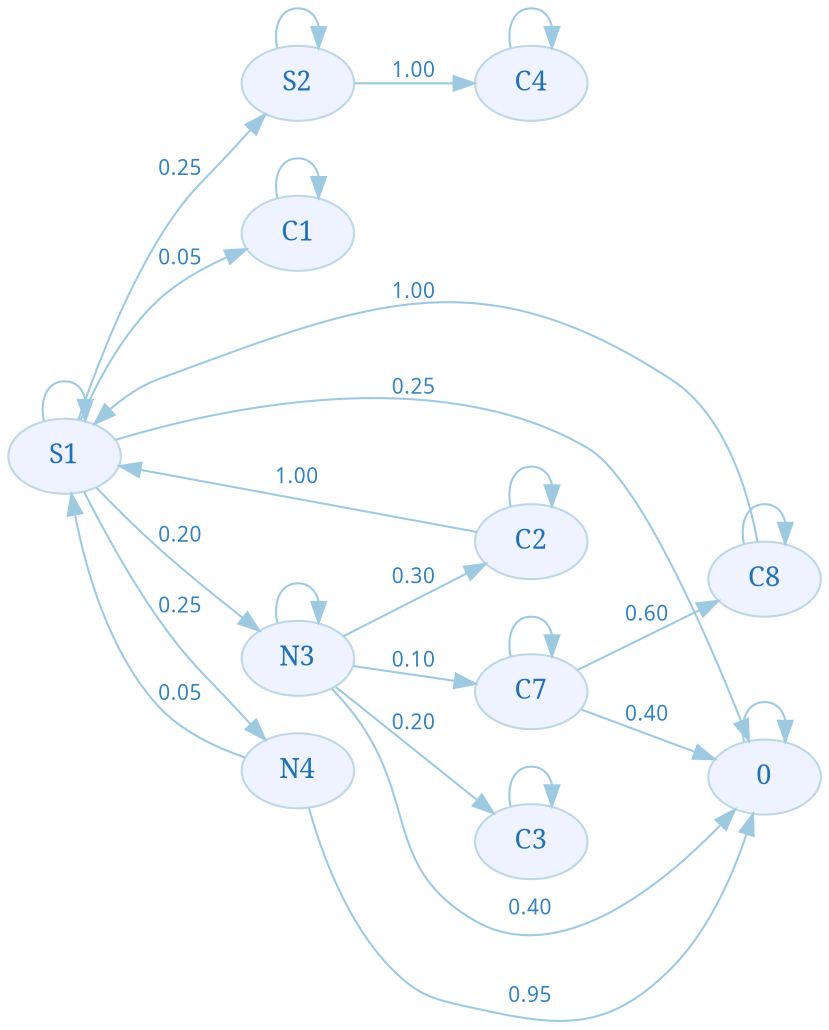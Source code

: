 digraph G {
    rankdir=LR;
    fontname="sans-serif";
    penwidth="0.1";
    edge [comment="Wildcard edge", 
          fontname="sans-serif", 
          fontsize=10, 
          colorscheme="blues3", 
          color=2, 
          fontcolor=3];
    node [fontname="serif", 
          fontsize=13, 
          fillcolor="1", 
          colorscheme="blues4", 
          color="2", 
          fontcolor="4", 
          style="filled"];
    "S1";
    "S2";
    "C1";
    "C2";
    "C3";
    "C4";
    "C7";
    "C8";
    "N3";
    "0";
    "S1" -> "S1";
    "S2" -> "S2";
    "C1" -> "C1";
    "C2" -> "C2";
    "C3" -> "C3";
    "C4" -> "C4";
    "C7" -> "C7";
    "C8" -> "C8";
    "N3" -> "N3";
    "0" -> "0";
    "S1" -> "C1"  [label="0.05"];
    "S1" -> "0"  [label="0.25"];
    "S1" -> "N3"  [label="0.20"];
    "S1" -> "S2"  [label="0.25"];
    "S2" -> "C4"  [label="1.00"];
    "C2" -> "S1"  [label="1.00"];
    "C7" -> "C8"  [label="0.60"];
    "C8" -> "S1"  [label="1.00"];
    "N3" -> "C2"  [label="0.30"];
    "N3" -> "C3"  [label="0.20"];
    "N3" -> "C7"  [label="0.10"];
    "N4";
    "S1" -> "N4"  [label="0.25"];
    "N4" -> "S1"  [label="0.05"];
    "C7" -> "0"  [label="0.40"];
    "N4" -> "0"  [label="0.95"];
    "N3" -> "0"  [label="0.40"];
}

